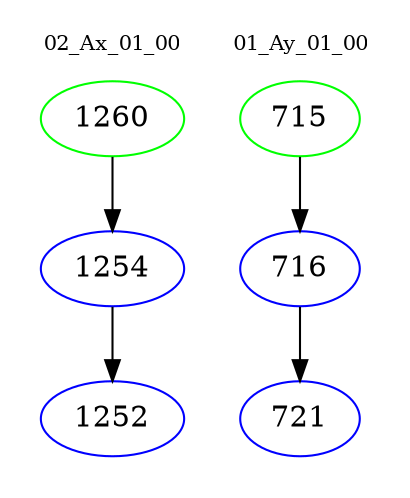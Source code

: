 digraph{
subgraph cluster_0 {
color = white
label = "02_Ax_01_00";
fontsize=10;
T0_1260 [label="1260", color="green"]
T0_1260 -> T0_1254 [color="black"]
T0_1254 [label="1254", color="blue"]
T0_1254 -> T0_1252 [color="black"]
T0_1252 [label="1252", color="blue"]
}
subgraph cluster_1 {
color = white
label = "01_Ay_01_00";
fontsize=10;
T1_715 [label="715", color="green"]
T1_715 -> T1_716 [color="black"]
T1_716 [label="716", color="blue"]
T1_716 -> T1_721 [color="black"]
T1_721 [label="721", color="blue"]
}
}
